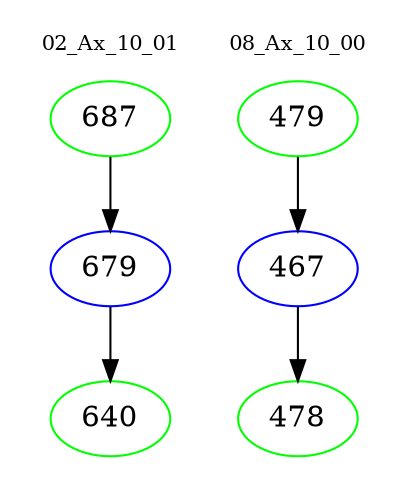 digraph{
subgraph cluster_0 {
color = white
label = "02_Ax_10_01";
fontsize=10;
T0_687 [label="687", color="green"]
T0_687 -> T0_679 [color="black"]
T0_679 [label="679", color="blue"]
T0_679 -> T0_640 [color="black"]
T0_640 [label="640", color="green"]
}
subgraph cluster_1 {
color = white
label = "08_Ax_10_00";
fontsize=10;
T1_479 [label="479", color="green"]
T1_479 -> T1_467 [color="black"]
T1_467 [label="467", color="blue"]
T1_467 -> T1_478 [color="black"]
T1_478 [label="478", color="green"]
}
}
